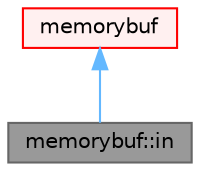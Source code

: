 digraph "memorybuf::in"
{
 // LATEX_PDF_SIZE
  bgcolor="transparent";
  edge [fontname=Helvetica,fontsize=10,labelfontname=Helvetica,labelfontsize=10];
  node [fontname=Helvetica,fontsize=10,shape=box,height=0.2,width=0.4];
  Node1 [id="Node000001",label="memorybuf::in",height=0.2,width=0.4,color="gray40", fillcolor="grey60", style="filled", fontcolor="black",tooltip=" "];
  Node2 -> Node1 [id="edge1_Node000001_Node000002",dir="back",color="steelblue1",style="solid",tooltip=" "];
  Node2 [id="Node000002",label="memorybuf",height=0.2,width=0.4,color="red", fillcolor="#FFF0F0", style="filled",URL="$classFoam_1_1memorybuf.html",tooltip="A std::streambuf used for memory buffer streams such as UIListStream, UOListStream,..."];
}
